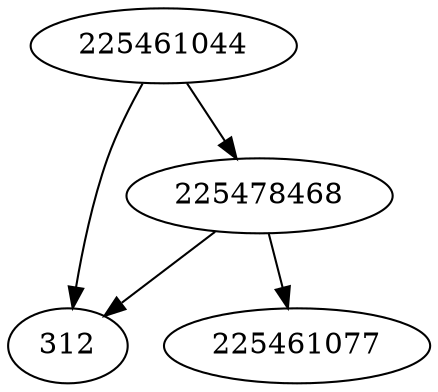 strict digraph  {
312;
225461044;
225461077;
225478468;
225461044 -> 312;
225461044 -> 225478468;
225478468 -> 312;
225478468 -> 225461077;
}
